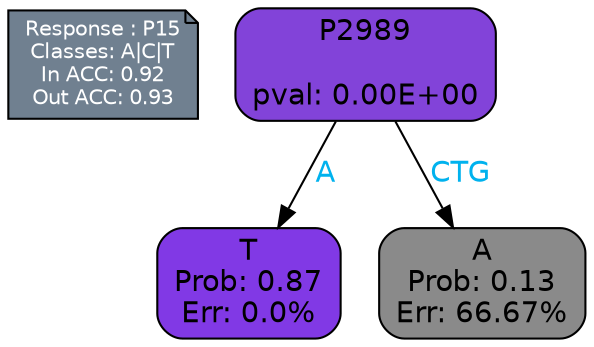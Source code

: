 digraph Tree {
node [shape=box, style="filled, rounded", color="black", fontname=helvetica] ;
graph [ranksep=equally, splines=polylines, bgcolor=transparent, dpi=600] ;
edge [fontname=helvetica] ;
LEGEND [label="Response : P15
Classes: A|C|T
In ACC: 0.92
Out ACC: 0.93
",shape=note,align=left,style=filled,fillcolor="slategray",fontcolor="white",fontsize=10];1 [label="P2989

pval: 0.00E+00", fillcolor="#8243d9"] ;
2 [label="T
Prob: 0.87
Err: 0.0%", fillcolor="#8139e5"] ;
3 [label="A
Prob: 0.13
Err: 66.67%", fillcolor="#8a8a8a"] ;
1 -> 2 [label="A",fontcolor=deepskyblue2] ;
1 -> 3 [label="CTG",fontcolor=deepskyblue2] ;
{rank = same; 2;3;}{rank = same; LEGEND;1;}}